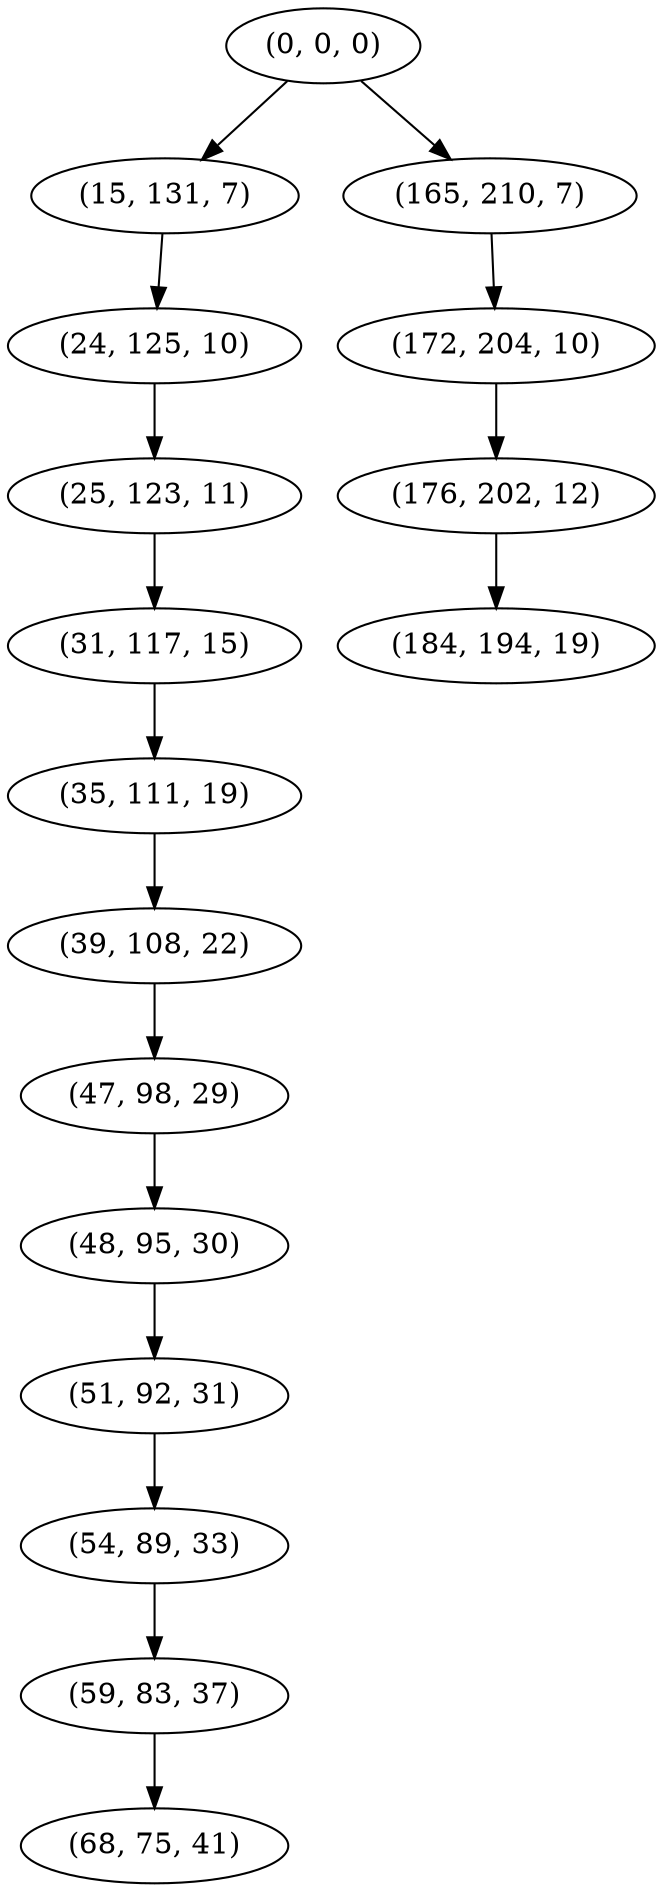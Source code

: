 digraph tree {
    "(0, 0, 0)";
    "(15, 131, 7)";
    "(24, 125, 10)";
    "(25, 123, 11)";
    "(31, 117, 15)";
    "(35, 111, 19)";
    "(39, 108, 22)";
    "(47, 98, 29)";
    "(48, 95, 30)";
    "(51, 92, 31)";
    "(54, 89, 33)";
    "(59, 83, 37)";
    "(68, 75, 41)";
    "(165, 210, 7)";
    "(172, 204, 10)";
    "(176, 202, 12)";
    "(184, 194, 19)";
    "(0, 0, 0)" -> "(15, 131, 7)";
    "(0, 0, 0)" -> "(165, 210, 7)";
    "(15, 131, 7)" -> "(24, 125, 10)";
    "(24, 125, 10)" -> "(25, 123, 11)";
    "(25, 123, 11)" -> "(31, 117, 15)";
    "(31, 117, 15)" -> "(35, 111, 19)";
    "(35, 111, 19)" -> "(39, 108, 22)";
    "(39, 108, 22)" -> "(47, 98, 29)";
    "(47, 98, 29)" -> "(48, 95, 30)";
    "(48, 95, 30)" -> "(51, 92, 31)";
    "(51, 92, 31)" -> "(54, 89, 33)";
    "(54, 89, 33)" -> "(59, 83, 37)";
    "(59, 83, 37)" -> "(68, 75, 41)";
    "(165, 210, 7)" -> "(172, 204, 10)";
    "(172, 204, 10)" -> "(176, 202, 12)";
    "(176, 202, 12)" -> "(184, 194, 19)";
}
